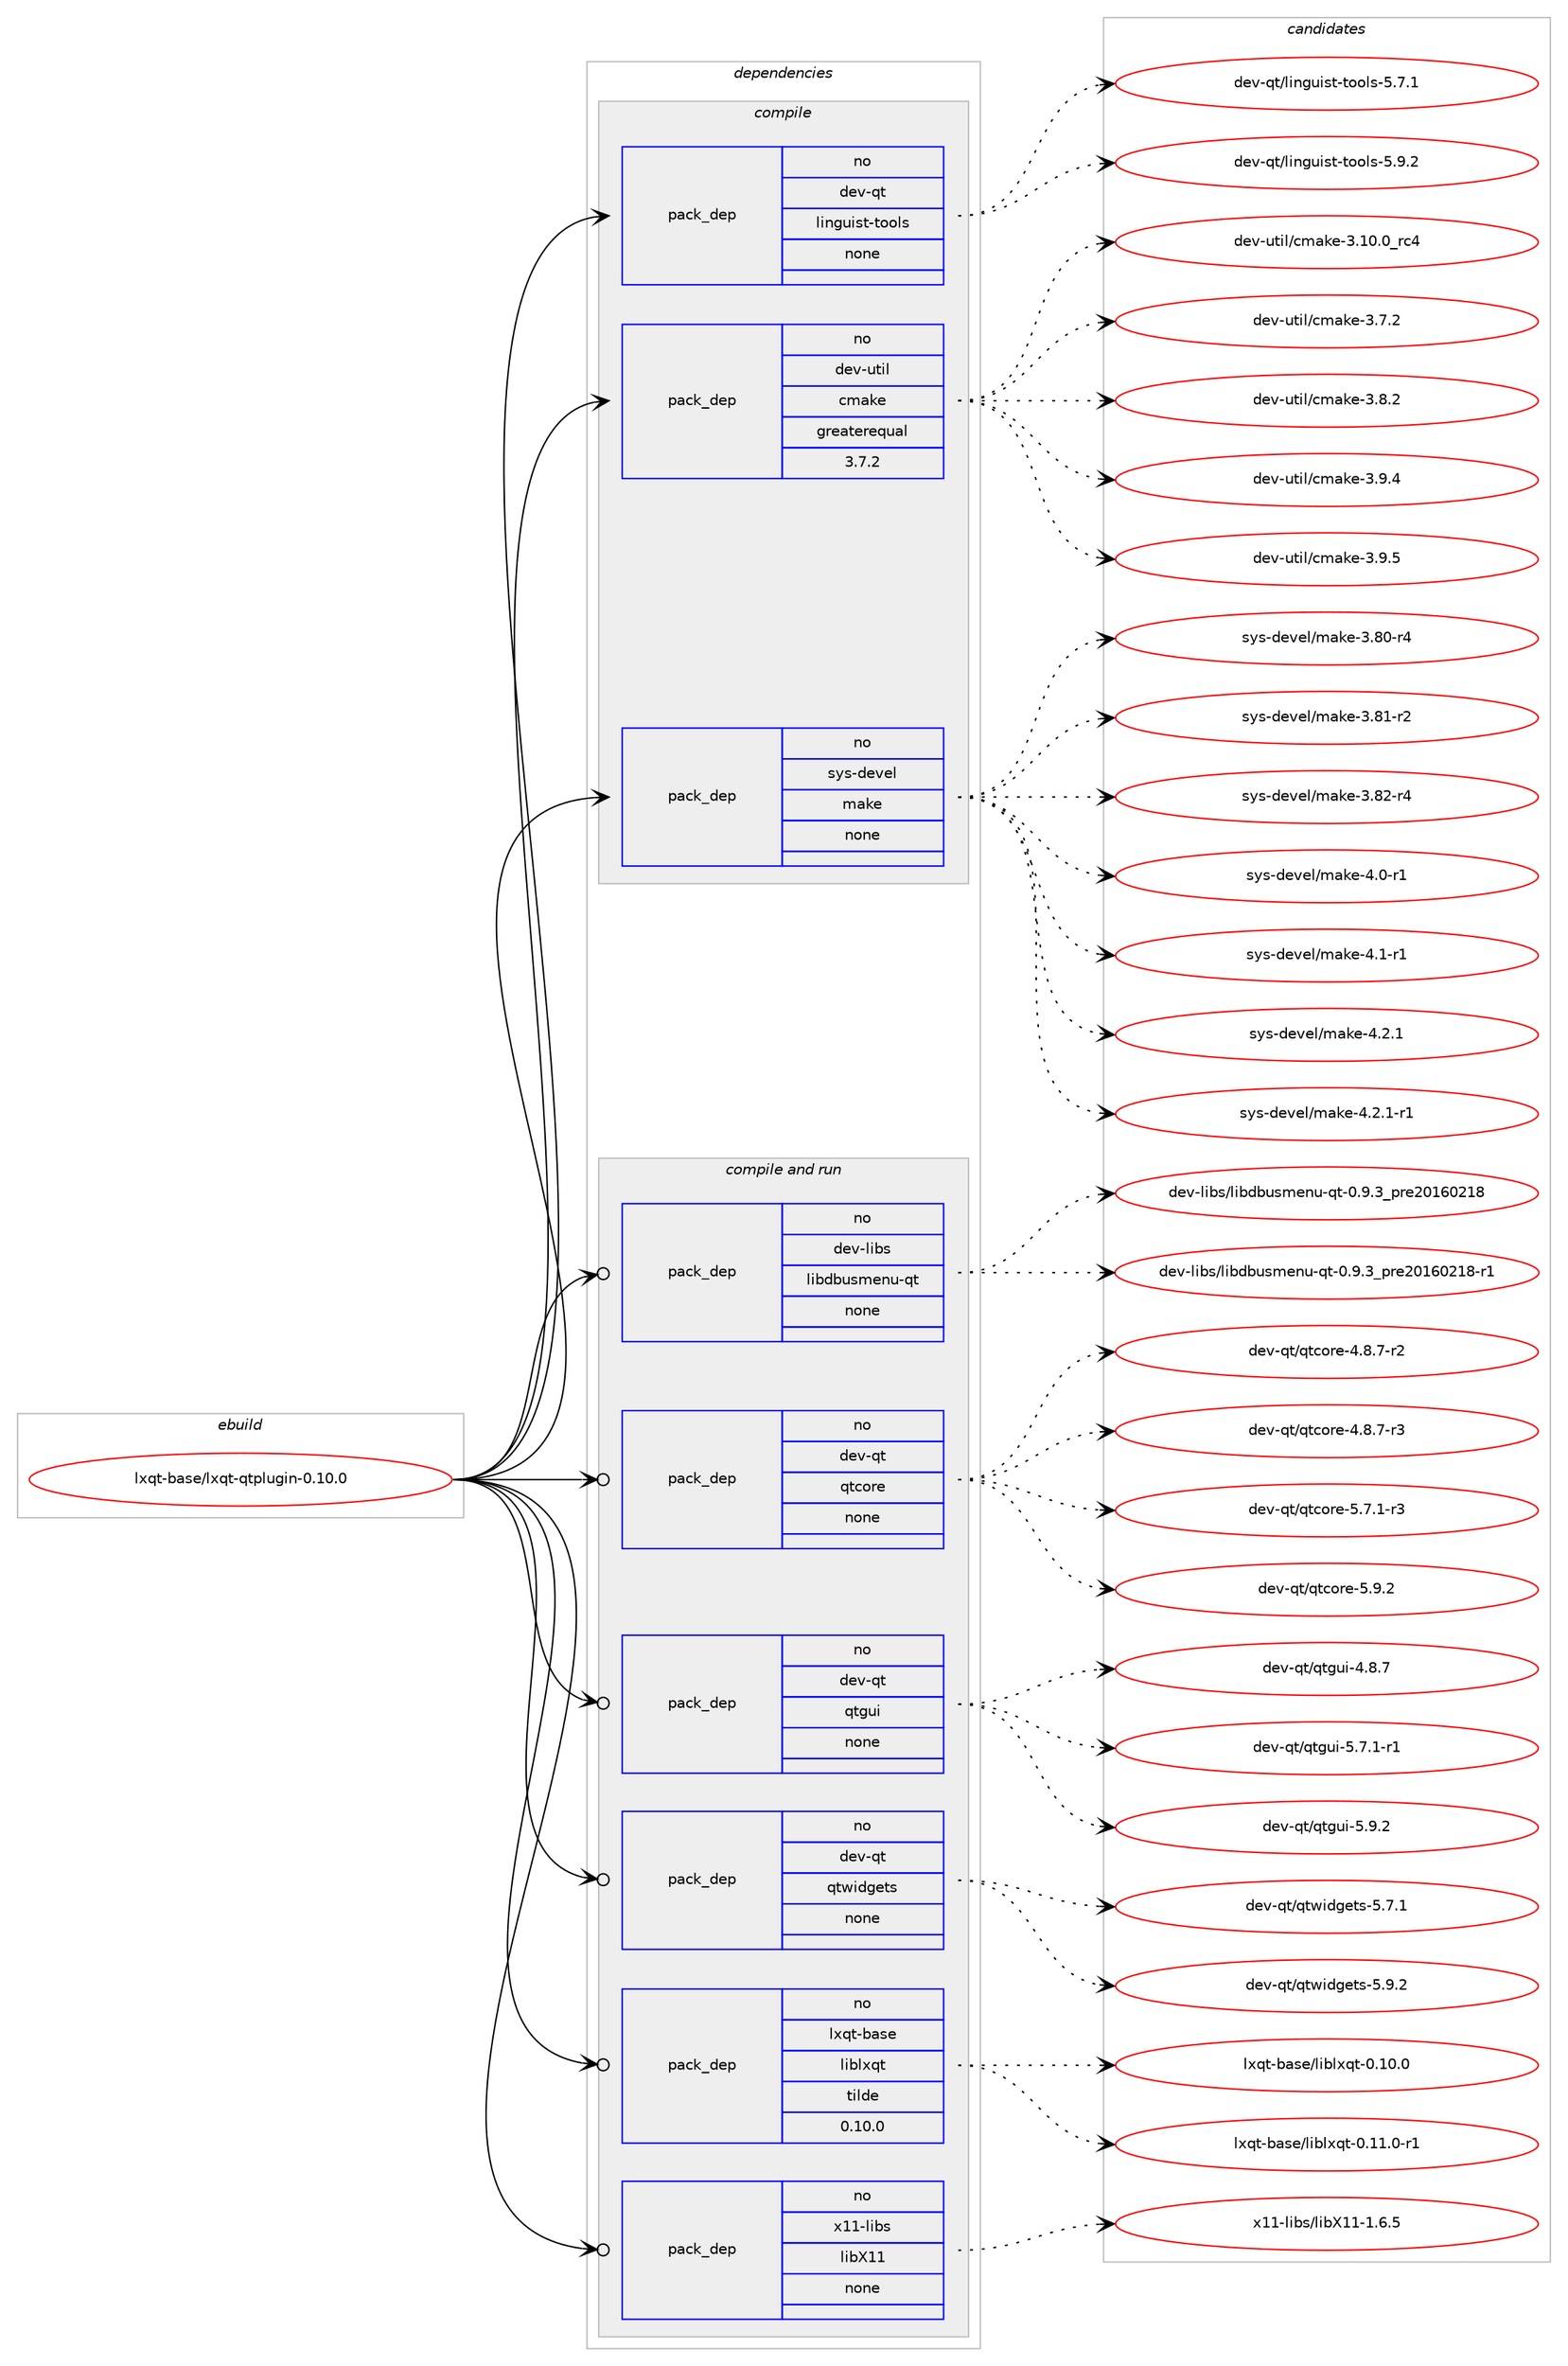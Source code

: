 digraph prolog {

# *************
# Graph options
# *************

newrank=true;
concentrate=true;
compound=true;
graph [rankdir=LR,fontname=Helvetica,fontsize=10,ranksep=1.5];#, ranksep=2.5, nodesep=0.2];
edge  [arrowhead=vee];
node  [fontname=Helvetica,fontsize=10];

# **********
# The ebuild
# **********

subgraph cluster_leftcol {
color=gray;
rank=same;
label=<<i>ebuild</i>>;
id [label="lxqt-base/lxqt-qtplugin-0.10.0", color=red, width=4, href="../lxqt-base/lxqt-qtplugin-0.10.0.svg"];
}

# ****************
# The dependencies
# ****************

subgraph cluster_midcol {
color=gray;
label=<<i>dependencies</i>>;
subgraph cluster_compile {
fillcolor="#eeeeee";
style=filled;
label=<<i>compile</i>>;
subgraph pack249647 {
dependency339427 [label=<<TABLE BORDER="0" CELLBORDER="1" CELLSPACING="0" CELLPADDING="4" WIDTH="220"><TR><TD ROWSPAN="6" CELLPADDING="30">pack_dep</TD></TR><TR><TD WIDTH="110">no</TD></TR><TR><TD>dev-qt</TD></TR><TR><TD>linguist-tools</TD></TR><TR><TD>none</TD></TR><TR><TD></TD></TR></TABLE>>, shape=none, color=blue];
}
id:e -> dependency339427:w [weight=20,style="solid",arrowhead="vee"];
subgraph pack249648 {
dependency339428 [label=<<TABLE BORDER="0" CELLBORDER="1" CELLSPACING="0" CELLPADDING="4" WIDTH="220"><TR><TD ROWSPAN="6" CELLPADDING="30">pack_dep</TD></TR><TR><TD WIDTH="110">no</TD></TR><TR><TD>dev-util</TD></TR><TR><TD>cmake</TD></TR><TR><TD>greaterequal</TD></TR><TR><TD>3.7.2</TD></TR></TABLE>>, shape=none, color=blue];
}
id:e -> dependency339428:w [weight=20,style="solid",arrowhead="vee"];
subgraph pack249649 {
dependency339429 [label=<<TABLE BORDER="0" CELLBORDER="1" CELLSPACING="0" CELLPADDING="4" WIDTH="220"><TR><TD ROWSPAN="6" CELLPADDING="30">pack_dep</TD></TR><TR><TD WIDTH="110">no</TD></TR><TR><TD>sys-devel</TD></TR><TR><TD>make</TD></TR><TR><TD>none</TD></TR><TR><TD></TD></TR></TABLE>>, shape=none, color=blue];
}
id:e -> dependency339429:w [weight=20,style="solid",arrowhead="vee"];
}
subgraph cluster_compileandrun {
fillcolor="#eeeeee";
style=filled;
label=<<i>compile and run</i>>;
subgraph pack249650 {
dependency339430 [label=<<TABLE BORDER="0" CELLBORDER="1" CELLSPACING="0" CELLPADDING="4" WIDTH="220"><TR><TD ROWSPAN="6" CELLPADDING="30">pack_dep</TD></TR><TR><TD WIDTH="110">no</TD></TR><TR><TD>dev-libs</TD></TR><TR><TD>libdbusmenu-qt</TD></TR><TR><TD>none</TD></TR><TR><TD></TD></TR></TABLE>>, shape=none, color=blue];
}
id:e -> dependency339430:w [weight=20,style="solid",arrowhead="odotvee"];
subgraph pack249651 {
dependency339431 [label=<<TABLE BORDER="0" CELLBORDER="1" CELLSPACING="0" CELLPADDING="4" WIDTH="220"><TR><TD ROWSPAN="6" CELLPADDING="30">pack_dep</TD></TR><TR><TD WIDTH="110">no</TD></TR><TR><TD>dev-qt</TD></TR><TR><TD>qtcore</TD></TR><TR><TD>none</TD></TR><TR><TD></TD></TR></TABLE>>, shape=none, color=blue];
}
id:e -> dependency339431:w [weight=20,style="solid",arrowhead="odotvee"];
subgraph pack249652 {
dependency339432 [label=<<TABLE BORDER="0" CELLBORDER="1" CELLSPACING="0" CELLPADDING="4" WIDTH="220"><TR><TD ROWSPAN="6" CELLPADDING="30">pack_dep</TD></TR><TR><TD WIDTH="110">no</TD></TR><TR><TD>dev-qt</TD></TR><TR><TD>qtgui</TD></TR><TR><TD>none</TD></TR><TR><TD></TD></TR></TABLE>>, shape=none, color=blue];
}
id:e -> dependency339432:w [weight=20,style="solid",arrowhead="odotvee"];
subgraph pack249653 {
dependency339433 [label=<<TABLE BORDER="0" CELLBORDER="1" CELLSPACING="0" CELLPADDING="4" WIDTH="220"><TR><TD ROWSPAN="6" CELLPADDING="30">pack_dep</TD></TR><TR><TD WIDTH="110">no</TD></TR><TR><TD>dev-qt</TD></TR><TR><TD>qtwidgets</TD></TR><TR><TD>none</TD></TR><TR><TD></TD></TR></TABLE>>, shape=none, color=blue];
}
id:e -> dependency339433:w [weight=20,style="solid",arrowhead="odotvee"];
subgraph pack249654 {
dependency339434 [label=<<TABLE BORDER="0" CELLBORDER="1" CELLSPACING="0" CELLPADDING="4" WIDTH="220"><TR><TD ROWSPAN="6" CELLPADDING="30">pack_dep</TD></TR><TR><TD WIDTH="110">no</TD></TR><TR><TD>lxqt-base</TD></TR><TR><TD>liblxqt</TD></TR><TR><TD>tilde</TD></TR><TR><TD>0.10.0</TD></TR></TABLE>>, shape=none, color=blue];
}
id:e -> dependency339434:w [weight=20,style="solid",arrowhead="odotvee"];
subgraph pack249655 {
dependency339435 [label=<<TABLE BORDER="0" CELLBORDER="1" CELLSPACING="0" CELLPADDING="4" WIDTH="220"><TR><TD ROWSPAN="6" CELLPADDING="30">pack_dep</TD></TR><TR><TD WIDTH="110">no</TD></TR><TR><TD>x11-libs</TD></TR><TR><TD>libX11</TD></TR><TR><TD>none</TD></TR><TR><TD></TD></TR></TABLE>>, shape=none, color=blue];
}
id:e -> dependency339435:w [weight=20,style="solid",arrowhead="odotvee"];
}
subgraph cluster_run {
fillcolor="#eeeeee";
style=filled;
label=<<i>run</i>>;
}
}

# **************
# The candidates
# **************

subgraph cluster_choices {
rank=same;
color=gray;
label=<<i>candidates</i>>;

subgraph choice249647 {
color=black;
nodesep=1;
choice100101118451131164710810511010311710511511645116111111108115455346554649 [label="dev-qt/linguist-tools-5.7.1", color=red, width=4,href="../dev-qt/linguist-tools-5.7.1.svg"];
choice100101118451131164710810511010311710511511645116111111108115455346574650 [label="dev-qt/linguist-tools-5.9.2", color=red, width=4,href="../dev-qt/linguist-tools-5.9.2.svg"];
dependency339427:e -> choice100101118451131164710810511010311710511511645116111111108115455346554649:w [style=dotted,weight="100"];
dependency339427:e -> choice100101118451131164710810511010311710511511645116111111108115455346574650:w [style=dotted,weight="100"];
}
subgraph choice249648 {
color=black;
nodesep=1;
choice1001011184511711610510847991099710710145514649484648951149952 [label="dev-util/cmake-3.10.0_rc4", color=red, width=4,href="../dev-util/cmake-3.10.0_rc4.svg"];
choice10010111845117116105108479910997107101455146554650 [label="dev-util/cmake-3.7.2", color=red, width=4,href="../dev-util/cmake-3.7.2.svg"];
choice10010111845117116105108479910997107101455146564650 [label="dev-util/cmake-3.8.2", color=red, width=4,href="../dev-util/cmake-3.8.2.svg"];
choice10010111845117116105108479910997107101455146574652 [label="dev-util/cmake-3.9.4", color=red, width=4,href="../dev-util/cmake-3.9.4.svg"];
choice10010111845117116105108479910997107101455146574653 [label="dev-util/cmake-3.9.5", color=red, width=4,href="../dev-util/cmake-3.9.5.svg"];
dependency339428:e -> choice1001011184511711610510847991099710710145514649484648951149952:w [style=dotted,weight="100"];
dependency339428:e -> choice10010111845117116105108479910997107101455146554650:w [style=dotted,weight="100"];
dependency339428:e -> choice10010111845117116105108479910997107101455146564650:w [style=dotted,weight="100"];
dependency339428:e -> choice10010111845117116105108479910997107101455146574652:w [style=dotted,weight="100"];
dependency339428:e -> choice10010111845117116105108479910997107101455146574653:w [style=dotted,weight="100"];
}
subgraph choice249649 {
color=black;
nodesep=1;
choice11512111545100101118101108471099710710145514656484511452 [label="sys-devel/make-3.80-r4", color=red, width=4,href="../sys-devel/make-3.80-r4.svg"];
choice11512111545100101118101108471099710710145514656494511450 [label="sys-devel/make-3.81-r2", color=red, width=4,href="../sys-devel/make-3.81-r2.svg"];
choice11512111545100101118101108471099710710145514656504511452 [label="sys-devel/make-3.82-r4", color=red, width=4,href="../sys-devel/make-3.82-r4.svg"];
choice115121115451001011181011084710997107101455246484511449 [label="sys-devel/make-4.0-r1", color=red, width=4,href="../sys-devel/make-4.0-r1.svg"];
choice115121115451001011181011084710997107101455246494511449 [label="sys-devel/make-4.1-r1", color=red, width=4,href="../sys-devel/make-4.1-r1.svg"];
choice115121115451001011181011084710997107101455246504649 [label="sys-devel/make-4.2.1", color=red, width=4,href="../sys-devel/make-4.2.1.svg"];
choice1151211154510010111810110847109971071014552465046494511449 [label="sys-devel/make-4.2.1-r1", color=red, width=4,href="../sys-devel/make-4.2.1-r1.svg"];
dependency339429:e -> choice11512111545100101118101108471099710710145514656484511452:w [style=dotted,weight="100"];
dependency339429:e -> choice11512111545100101118101108471099710710145514656494511450:w [style=dotted,weight="100"];
dependency339429:e -> choice11512111545100101118101108471099710710145514656504511452:w [style=dotted,weight="100"];
dependency339429:e -> choice115121115451001011181011084710997107101455246484511449:w [style=dotted,weight="100"];
dependency339429:e -> choice115121115451001011181011084710997107101455246494511449:w [style=dotted,weight="100"];
dependency339429:e -> choice115121115451001011181011084710997107101455246504649:w [style=dotted,weight="100"];
dependency339429:e -> choice1151211154510010111810110847109971071014552465046494511449:w [style=dotted,weight="100"];
}
subgraph choice249650 {
color=black;
nodesep=1;
choice100101118451081059811547108105981009811711510910111011745113116454846574651951121141015048495448504956 [label="dev-libs/libdbusmenu-qt-0.9.3_pre20160218", color=red, width=4,href="../dev-libs/libdbusmenu-qt-0.9.3_pre20160218.svg"];
choice1001011184510810598115471081059810098117115109101110117451131164548465746519511211410150484954485049564511449 [label="dev-libs/libdbusmenu-qt-0.9.3_pre20160218-r1", color=red, width=4,href="../dev-libs/libdbusmenu-qt-0.9.3_pre20160218-r1.svg"];
dependency339430:e -> choice100101118451081059811547108105981009811711510910111011745113116454846574651951121141015048495448504956:w [style=dotted,weight="100"];
dependency339430:e -> choice1001011184510810598115471081059810098117115109101110117451131164548465746519511211410150484954485049564511449:w [style=dotted,weight="100"];
}
subgraph choice249651 {
color=black;
nodesep=1;
choice1001011184511311647113116991111141014552465646554511450 [label="dev-qt/qtcore-4.8.7-r2", color=red, width=4,href="../dev-qt/qtcore-4.8.7-r2.svg"];
choice1001011184511311647113116991111141014552465646554511451 [label="dev-qt/qtcore-4.8.7-r3", color=red, width=4,href="../dev-qt/qtcore-4.8.7-r3.svg"];
choice1001011184511311647113116991111141014553465546494511451 [label="dev-qt/qtcore-5.7.1-r3", color=red, width=4,href="../dev-qt/qtcore-5.7.1-r3.svg"];
choice100101118451131164711311699111114101455346574650 [label="dev-qt/qtcore-5.9.2", color=red, width=4,href="../dev-qt/qtcore-5.9.2.svg"];
dependency339431:e -> choice1001011184511311647113116991111141014552465646554511450:w [style=dotted,weight="100"];
dependency339431:e -> choice1001011184511311647113116991111141014552465646554511451:w [style=dotted,weight="100"];
dependency339431:e -> choice1001011184511311647113116991111141014553465546494511451:w [style=dotted,weight="100"];
dependency339431:e -> choice100101118451131164711311699111114101455346574650:w [style=dotted,weight="100"];
}
subgraph choice249652 {
color=black;
nodesep=1;
choice1001011184511311647113116103117105455246564655 [label="dev-qt/qtgui-4.8.7", color=red, width=4,href="../dev-qt/qtgui-4.8.7.svg"];
choice10010111845113116471131161031171054553465546494511449 [label="dev-qt/qtgui-5.7.1-r1", color=red, width=4,href="../dev-qt/qtgui-5.7.1-r1.svg"];
choice1001011184511311647113116103117105455346574650 [label="dev-qt/qtgui-5.9.2", color=red, width=4,href="../dev-qt/qtgui-5.9.2.svg"];
dependency339432:e -> choice1001011184511311647113116103117105455246564655:w [style=dotted,weight="100"];
dependency339432:e -> choice10010111845113116471131161031171054553465546494511449:w [style=dotted,weight="100"];
dependency339432:e -> choice1001011184511311647113116103117105455346574650:w [style=dotted,weight="100"];
}
subgraph choice249653 {
color=black;
nodesep=1;
choice1001011184511311647113116119105100103101116115455346554649 [label="dev-qt/qtwidgets-5.7.1", color=red, width=4,href="../dev-qt/qtwidgets-5.7.1.svg"];
choice1001011184511311647113116119105100103101116115455346574650 [label="dev-qt/qtwidgets-5.9.2", color=red, width=4,href="../dev-qt/qtwidgets-5.9.2.svg"];
dependency339433:e -> choice1001011184511311647113116119105100103101116115455346554649:w [style=dotted,weight="100"];
dependency339433:e -> choice1001011184511311647113116119105100103101116115455346574650:w [style=dotted,weight="100"];
}
subgraph choice249654 {
color=black;
nodesep=1;
choice108120113116459897115101471081059810812011311645484649484648 [label="lxqt-base/liblxqt-0.10.0", color=red, width=4,href="../lxqt-base/liblxqt-0.10.0.svg"];
choice1081201131164598971151014710810598108120113116454846494946484511449 [label="lxqt-base/liblxqt-0.11.0-r1", color=red, width=4,href="../lxqt-base/liblxqt-0.11.0-r1.svg"];
dependency339434:e -> choice108120113116459897115101471081059810812011311645484649484648:w [style=dotted,weight="100"];
dependency339434:e -> choice1081201131164598971151014710810598108120113116454846494946484511449:w [style=dotted,weight="100"];
}
subgraph choice249655 {
color=black;
nodesep=1;
choice120494945108105981154710810598884949454946544653 [label="x11-libs/libX11-1.6.5", color=red, width=4,href="../x11-libs/libX11-1.6.5.svg"];
dependency339435:e -> choice120494945108105981154710810598884949454946544653:w [style=dotted,weight="100"];
}
}

}
